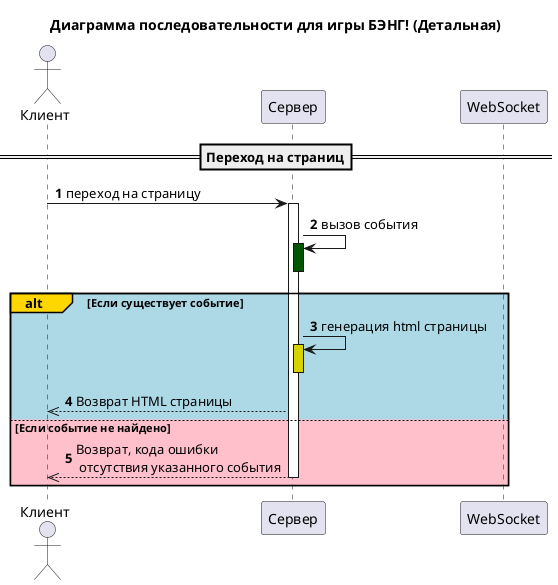 @startuml sequenceDiagramsDetailed
title Диаграмма последовательности для игры БЭНГ! (Детальная)

actor Клиент as client
participant Сервер as server
participant WebSocket 

==Переход на страниц==
autonumber
client -> server ++ : переход на страницу
server -> server ++-- #005500 : вызов события

alt#Gold #LightBlue Если существует событие
    server -> server ++-- #d6d300 : генерация html страницы
    server -->> client : Возврат HTML страницы
else #Pink Если событие не найдено
    ' server -> server ++ #d6d300
    server -->> client -- : Возврат, кода ошибки\n отсутствия указанного события
end

@enduml
